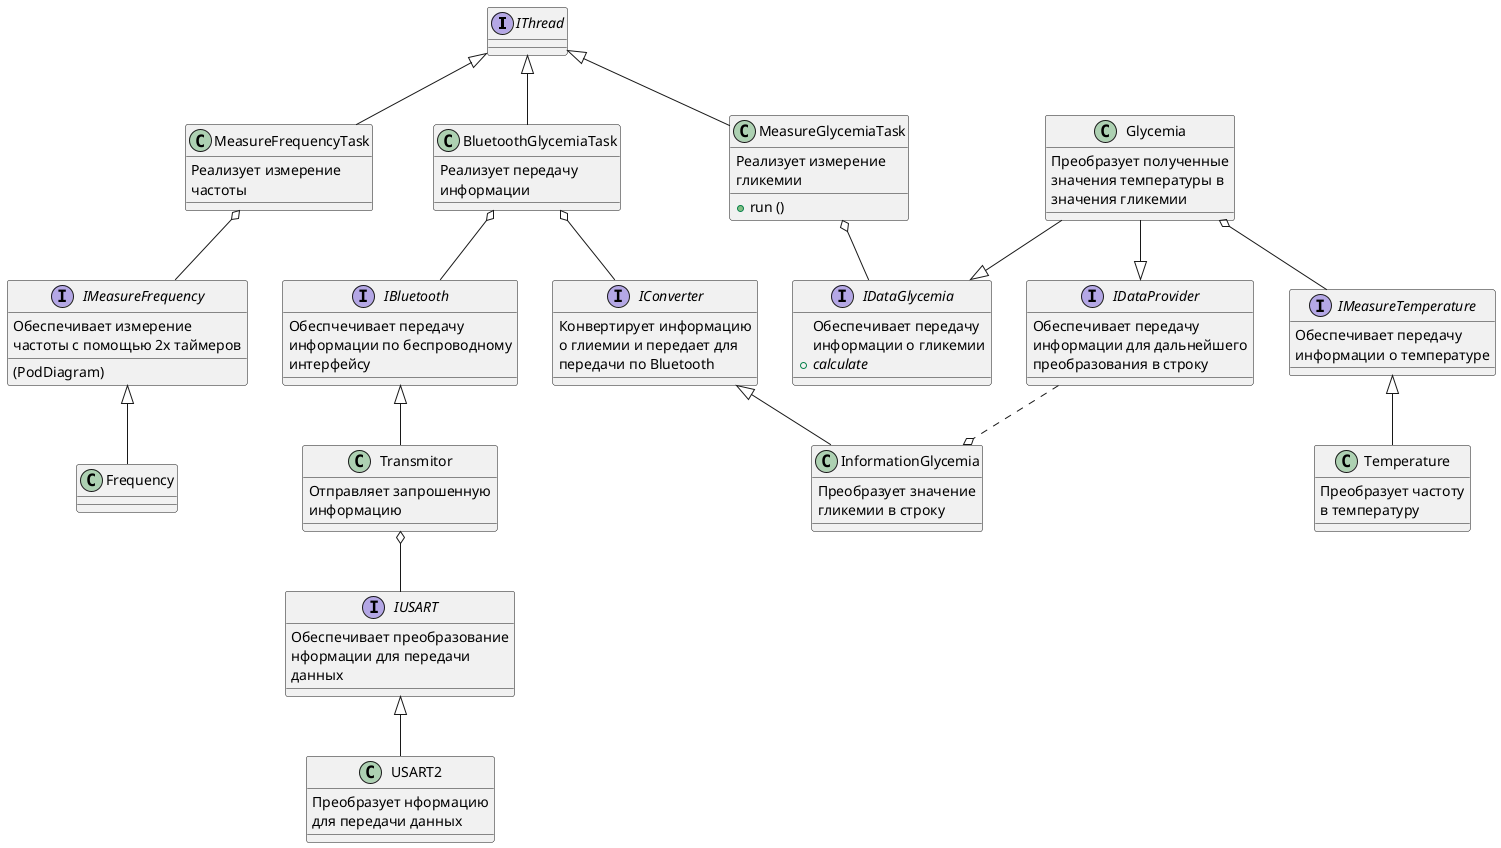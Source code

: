 @startuml main 

interface IThread
class MeasureGlycemiaTask
{
    Реализует измерение
    гликемии
    + run ()
}
class Glycemia
{
    Преобразует полученные
    значения температуры в
    значения гликемии
}
interface IMeasureTemperature
{
    Обеспечивает передачу
    информации о температуре
}
class Temperature
{
    Преобразует частоту
    в температуру
}
class MeasureFrequencyTask
{
    Реализует измерение
    частоты
}
interface IMeasureFrequency
{
    Обеспечивает измерение
    частоты с помощью 2х таймеров
    (PodDiagram)
}
class Frequency

IThread <|-down- MeasureGlycemiaTask
IDataGlycemia -up-o MeasureGlycemiaTask
IDataGlycemia <|-up- Glycemia
IMeasureTemperature -up-o Glycemia
Temperature -up-|> IMeasureTemperature
Frequency -up-|> IMeasureFrequency
MeasureFrequencyTask -up-|> IThread
IMeasureFrequency -up-o MeasureFrequencyTask

class BluetoothGlycemiaTask
{
    Реализует передачу
    информации
}
class USART2
{
    Преобразует нформацию
    для передачи данных
}
class Transmitor
{
    Отправляет запрошенную
    информацию
}
interface IDataGlycemia
{
    Обеспечивает передачу
    информации о гликемии
    + {abstract} calculate
}
class InformationGlycemia
{
    Преобразует значение 
    гликемии в строку
}
interface IBluetooth
{
    Обеспчечивает передачу 
    информации по беспроводному
    интерфейсу
}
interface IUSART
{
    Обеспечивает преобразование 
    нформации для передачи 
    данных
}
interface IConverter
{
    Конвертирует информацию 
    о глиемии и передает для 
    передачи по Bluetooth
}
interface IDataProvider
{
    Обеспечивает передачу 
    информации для дальнейшего 
    преобразования в строку
}

IThread <|-- BluetoothGlycemiaTask
BluetoothGlycemiaTask o-- IBluetooth
Transmitor -up-|> IBluetooth
IUSART -up-o Transmitor
USART2 -up-|> IUSART
InformationGlycemia -up-|> IConverter
IConverter -up-o BluetoothGlycemiaTask


InformationGlycemia o.up.IDataProvider
Glycemia --|> IDataProvider

@enduml
